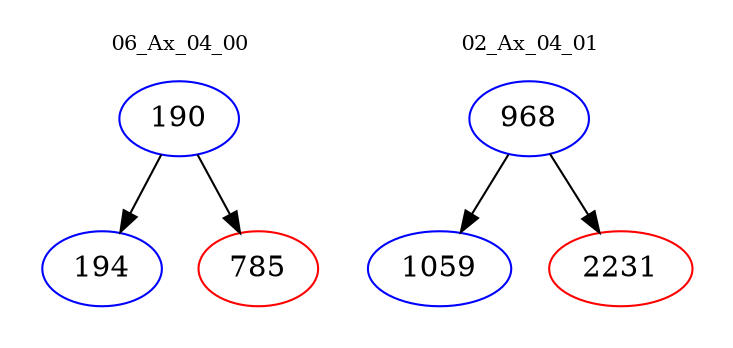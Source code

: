digraph{
subgraph cluster_0 {
color = white
label = "06_Ax_04_00";
fontsize=10;
T0_190 [label="190", color="blue"]
T0_190 -> T0_194 [color="black"]
T0_194 [label="194", color="blue"]
T0_190 -> T0_785 [color="black"]
T0_785 [label="785", color="red"]
}
subgraph cluster_1 {
color = white
label = "02_Ax_04_01";
fontsize=10;
T1_968 [label="968", color="blue"]
T1_968 -> T1_1059 [color="black"]
T1_1059 [label="1059", color="blue"]
T1_968 -> T1_2231 [color="black"]
T1_2231 [label="2231", color="red"]
}
}
